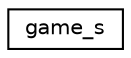 digraph "Graphical Class Hierarchy"
{
 // LATEX_PDF_SIZE
  edge [fontname="Helvetica",fontsize="10",labelfontname="Helvetica",labelfontsize="10"];
  node [fontname="Helvetica",fontsize="10",shape=record];
  rankdir="LR";
  Node0 [label="game_s",height=0.2,width=0.4,color="black", fillcolor="white", style="filled",URL="$structgame__s.html",tooltip="Structure representing game information. This structure allows saving information related to a game."];
}
